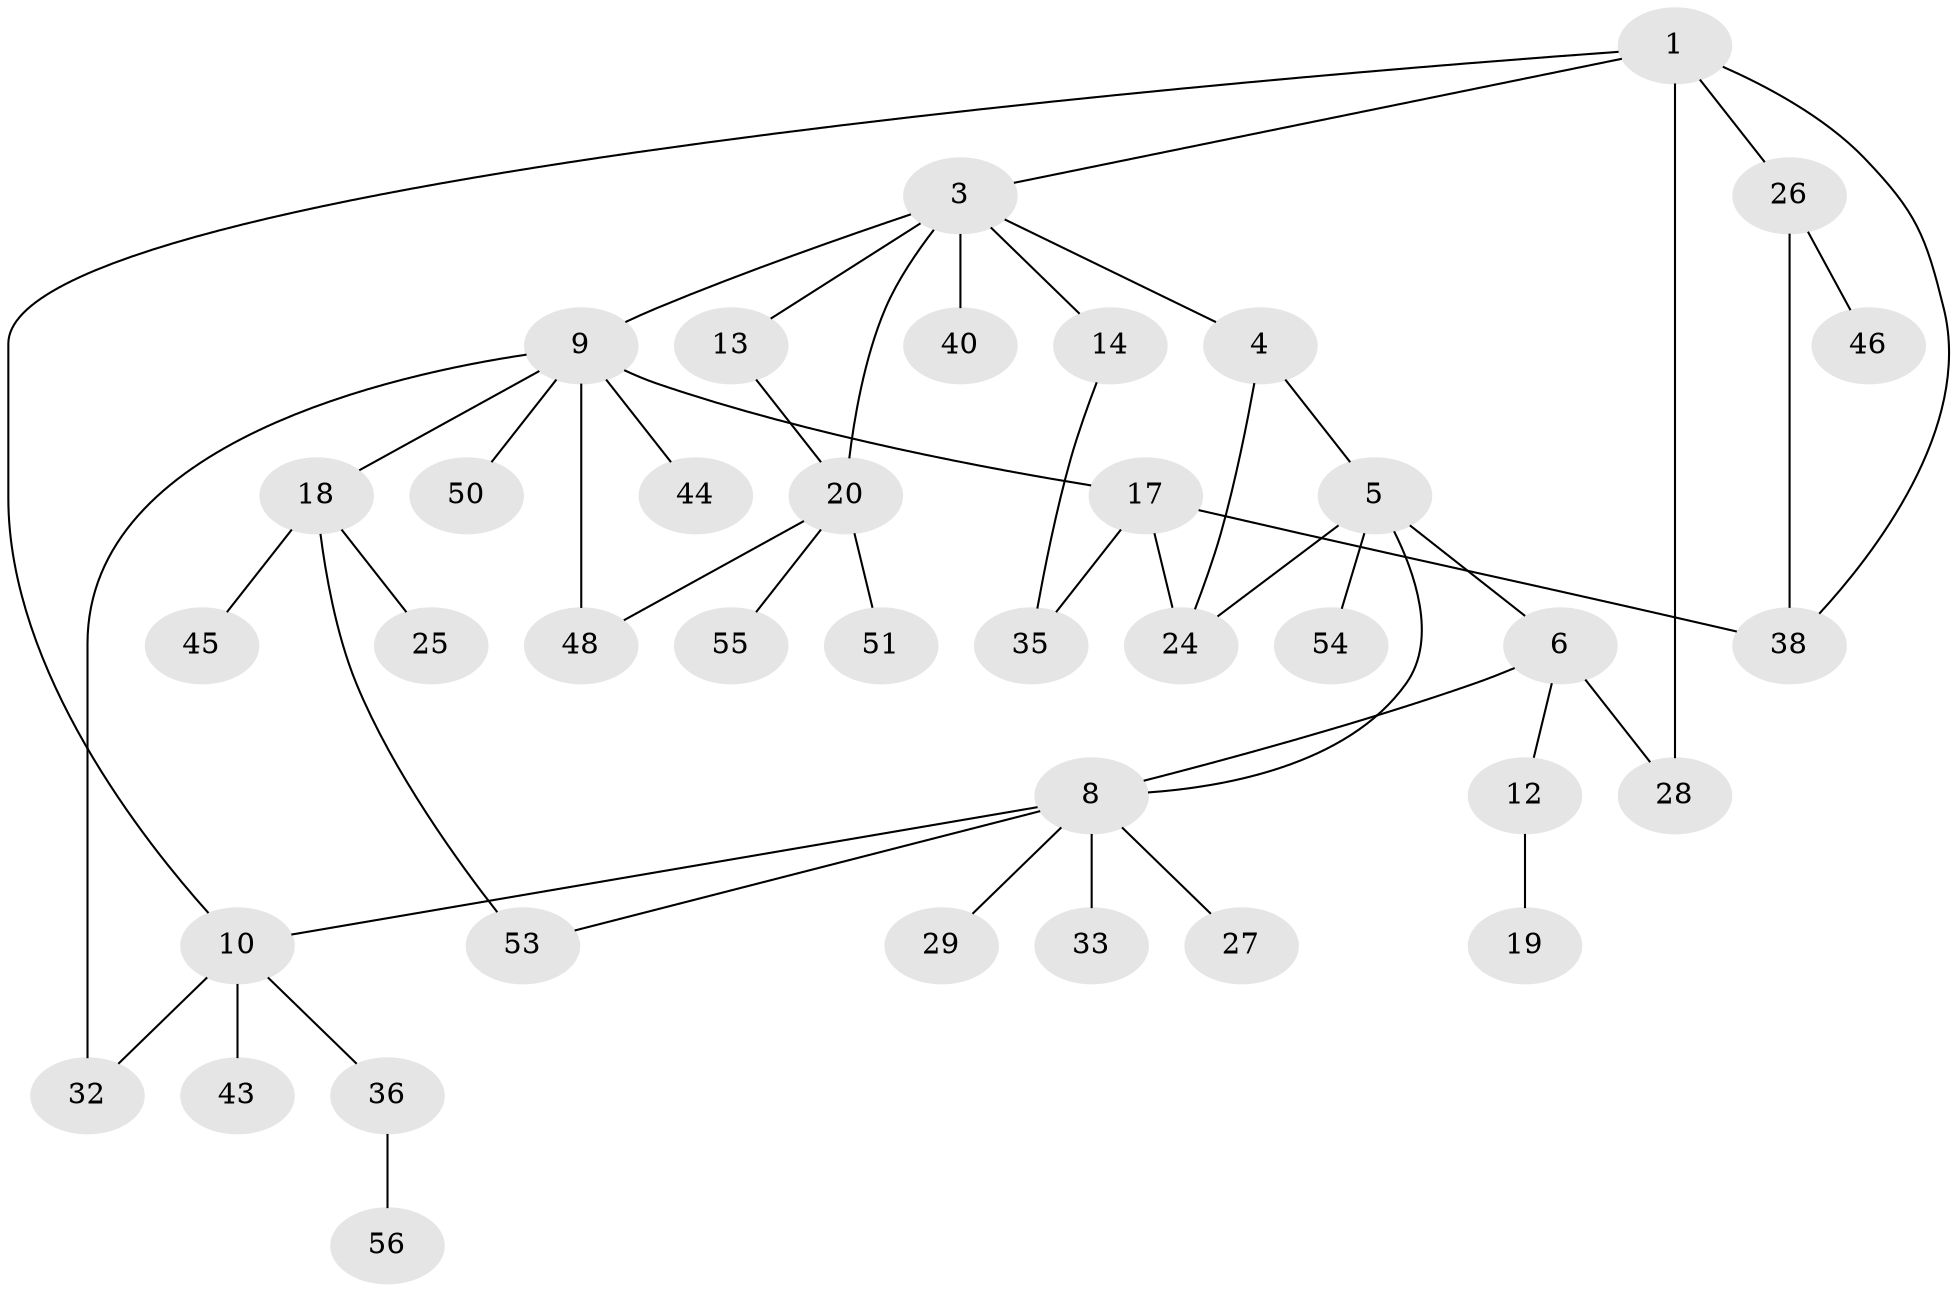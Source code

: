 // original degree distribution, {3: 0.23333333333333334, 4: 0.1, 8: 0.016666666666666666, 1: 0.3333333333333333, 5: 0.06666666666666667, 2: 0.25}
// Generated by graph-tools (version 1.1) at 2025/10/02/27/25 16:10:53]
// undirected, 38 vertices, 49 edges
graph export_dot {
graph [start="1"]
  node [color=gray90,style=filled];
  1 [super="+2"];
  3 [super="+7"];
  4;
  5 [super="+21"];
  6 [super="+11"];
  8 [super="+22"];
  9 [super="+15"];
  10 [super="+34"];
  12;
  13 [super="+23"];
  14 [super="+16"];
  17;
  18 [super="+37"];
  19 [super="+31"];
  20 [super="+42"];
  24 [super="+39"];
  25 [super="+30"];
  26 [super="+52"];
  27;
  28 [super="+49"];
  29;
  32 [super="+41"];
  33 [super="+58"];
  35 [super="+47"];
  36 [super="+59"];
  38 [super="+60"];
  40;
  43;
  44;
  45;
  46;
  48;
  50;
  51;
  53 [super="+57"];
  54;
  55;
  56;
  1 -- 3;
  1 -- 28;
  1 -- 10;
  1 -- 26;
  1 -- 38;
  3 -- 4;
  3 -- 9;
  3 -- 13;
  3 -- 14;
  3 -- 40;
  3 -- 20;
  4 -- 5;
  4 -- 24;
  5 -- 6;
  5 -- 54;
  5 -- 8;
  5 -- 24;
  6 -- 8;
  6 -- 12;
  6 -- 28;
  8 -- 27;
  8 -- 53;
  8 -- 33;
  8 -- 10;
  8 -- 29;
  9 -- 18;
  9 -- 48;
  9 -- 50;
  9 -- 32;
  9 -- 44;
  9 -- 17;
  10 -- 36;
  10 -- 43;
  10 -- 32;
  12 -- 19;
  13 -- 20;
  14 -- 35;
  17 -- 35;
  17 -- 24;
  17 -- 38;
  18 -- 25;
  18 -- 45;
  18 -- 53;
  20 -- 51;
  20 -- 55;
  20 -- 48;
  26 -- 46;
  26 -- 38;
  36 -- 56 [weight=2];
}
